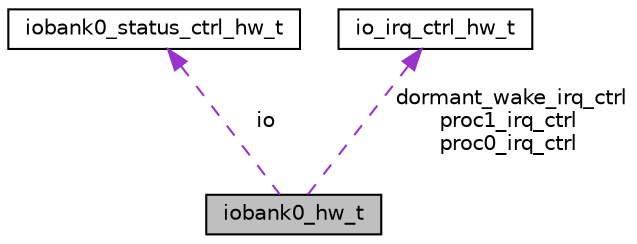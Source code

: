 digraph "iobank0_hw_t"
{
 // LATEX_PDF_SIZE
  edge [fontname="Helvetica",fontsize="10",labelfontname="Helvetica",labelfontsize="10"];
  node [fontname="Helvetica",fontsize="10",shape=record];
  Node1 [label="iobank0_hw_t",height=0.2,width=0.4,color="black", fillcolor="grey75", style="filled", fontcolor="black",tooltip=" "];
  Node2 -> Node1 [dir="back",color="darkorchid3",fontsize="10",style="dashed",label=" io" ,fontname="Helvetica"];
  Node2 [label="iobank0_status_ctrl_hw_t",height=0.2,width=0.4,color="black", fillcolor="white", style="filled",URL="$structiobank0__status__ctrl__hw__t.html",tooltip=" "];
  Node3 -> Node1 [dir="back",color="darkorchid3",fontsize="10",style="dashed",label=" dormant_wake_irq_ctrl\nproc1_irq_ctrl\nproc0_irq_ctrl" ,fontname="Helvetica"];
  Node3 [label="io_irq_ctrl_hw_t",height=0.2,width=0.4,color="black", fillcolor="white", style="filled",URL="$structio__irq__ctrl__hw__t.html",tooltip=" "];
}
